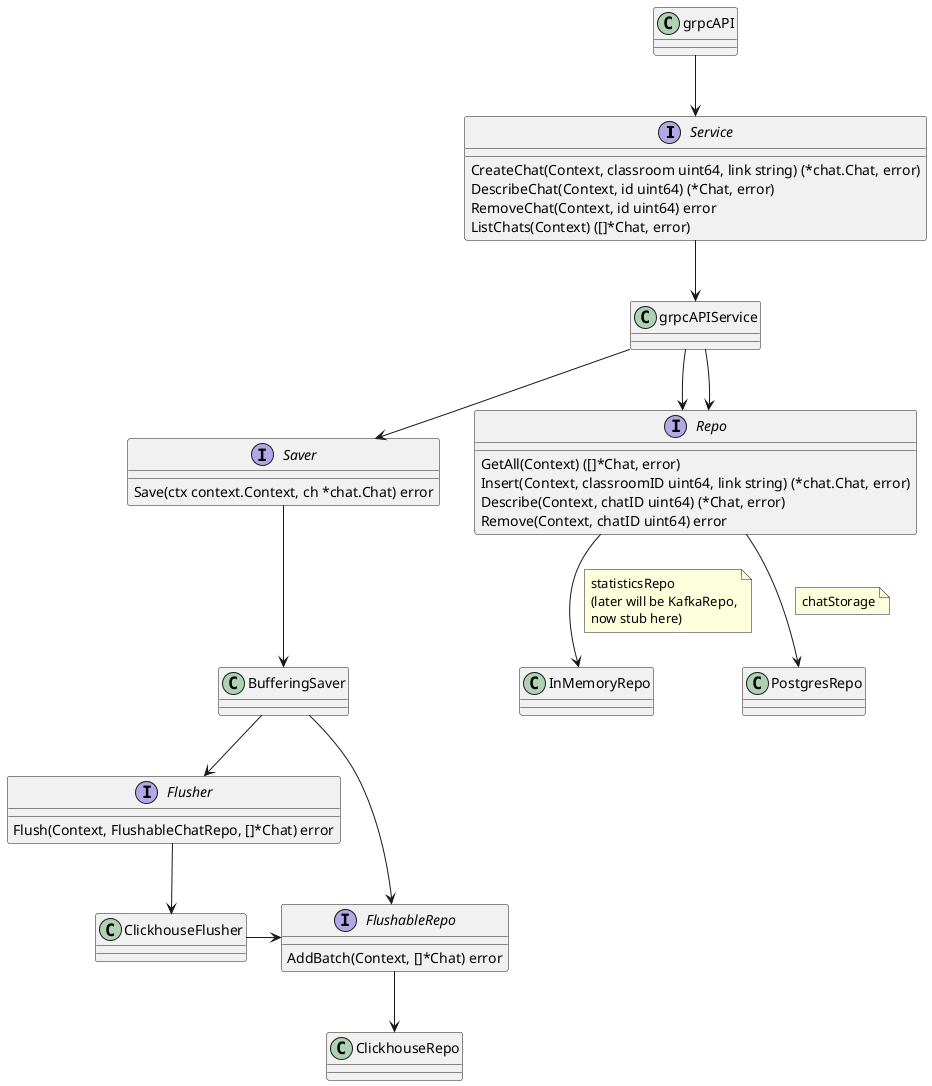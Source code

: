 @startuml

interface Service {
	CreateChat(Context, classroom uint64, link string) (*chat.Chat, error)
	DescribeChat(Context, id uint64) (*Chat, error)
	RemoveChat(Context, id uint64) error
	ListChats(Context) ([]*Chat, error)

}

interface Saver {
    Save(ctx context.Context, ch *chat.Chat) error
}

interface Flusher {
    Flush(Context, FlushableChatRepo, []*Chat) error
}

interface FlushableRepo {
    AddBatch(Context, []*Chat) error
}
interface Repo {
    GetAll(Context) ([]*Chat, error)
	Insert(Context, classroomID uint64, link string) (*chat.Chat, error)
	Describe(Context, chatID uint64) (*Chat, error)
	Remove(Context, chatID uint64) error
}

grpcAPI --> Service
Service --> grpcAPIService
'clickhouse
grpcAPIService --> Saver
Saver --> BufferingSaver
BufferingSaver --> Flusher
BufferingSaver --> FlushableRepo
Flusher --> ClickhouseFlusher
ClickhouseFlusher -> FlushableRepo
FlushableRepo --> ClickhouseRepo

'postgres chat storage
grpcAPIService --> Repo
Repo --> PostgresRepo
note right on link
chatStorage
end note

'kafka
grpcAPIService --> Repo
Repo --> InMemoryRepo
note right on link
statisticsRepo
(later will be KafkaRepo,
now stub here)
end note

@enduml